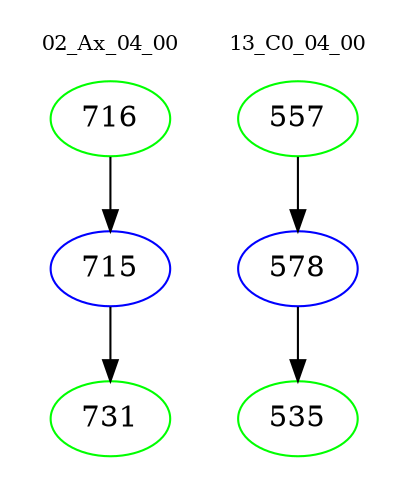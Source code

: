 digraph{
subgraph cluster_0 {
color = white
label = "02_Ax_04_00";
fontsize=10;
T0_716 [label="716", color="green"]
T0_716 -> T0_715 [color="black"]
T0_715 [label="715", color="blue"]
T0_715 -> T0_731 [color="black"]
T0_731 [label="731", color="green"]
}
subgraph cluster_1 {
color = white
label = "13_C0_04_00";
fontsize=10;
T1_557 [label="557", color="green"]
T1_557 -> T1_578 [color="black"]
T1_578 [label="578", color="blue"]
T1_578 -> T1_535 [color="black"]
T1_535 [label="535", color="green"]
}
}
